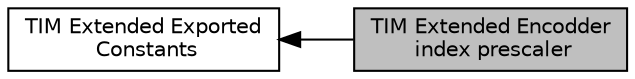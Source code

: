 digraph "TIM Extended Encodder index prescaler"
{
  edge [fontname="Helvetica",fontsize="10",labelfontname="Helvetica",labelfontsize="10"];
  node [fontname="Helvetica",fontsize="10",shape=box];
  rankdir=LR;
  Node1 [label="TIM Extended Encodder\l index prescaler",height=0.2,width=0.4,color="black", fillcolor="grey75", style="filled", fontcolor="black",tooltip=" "];
  Node2 [label="TIM Extended Exported\l Constants",height=0.2,width=0.4,color="black", fillcolor="white", style="filled",URL="$group__TIMEx__Exported__Constants.html",tooltip=" "];
  Node2->Node1 [shape=plaintext, dir="back", style="solid"];
}
